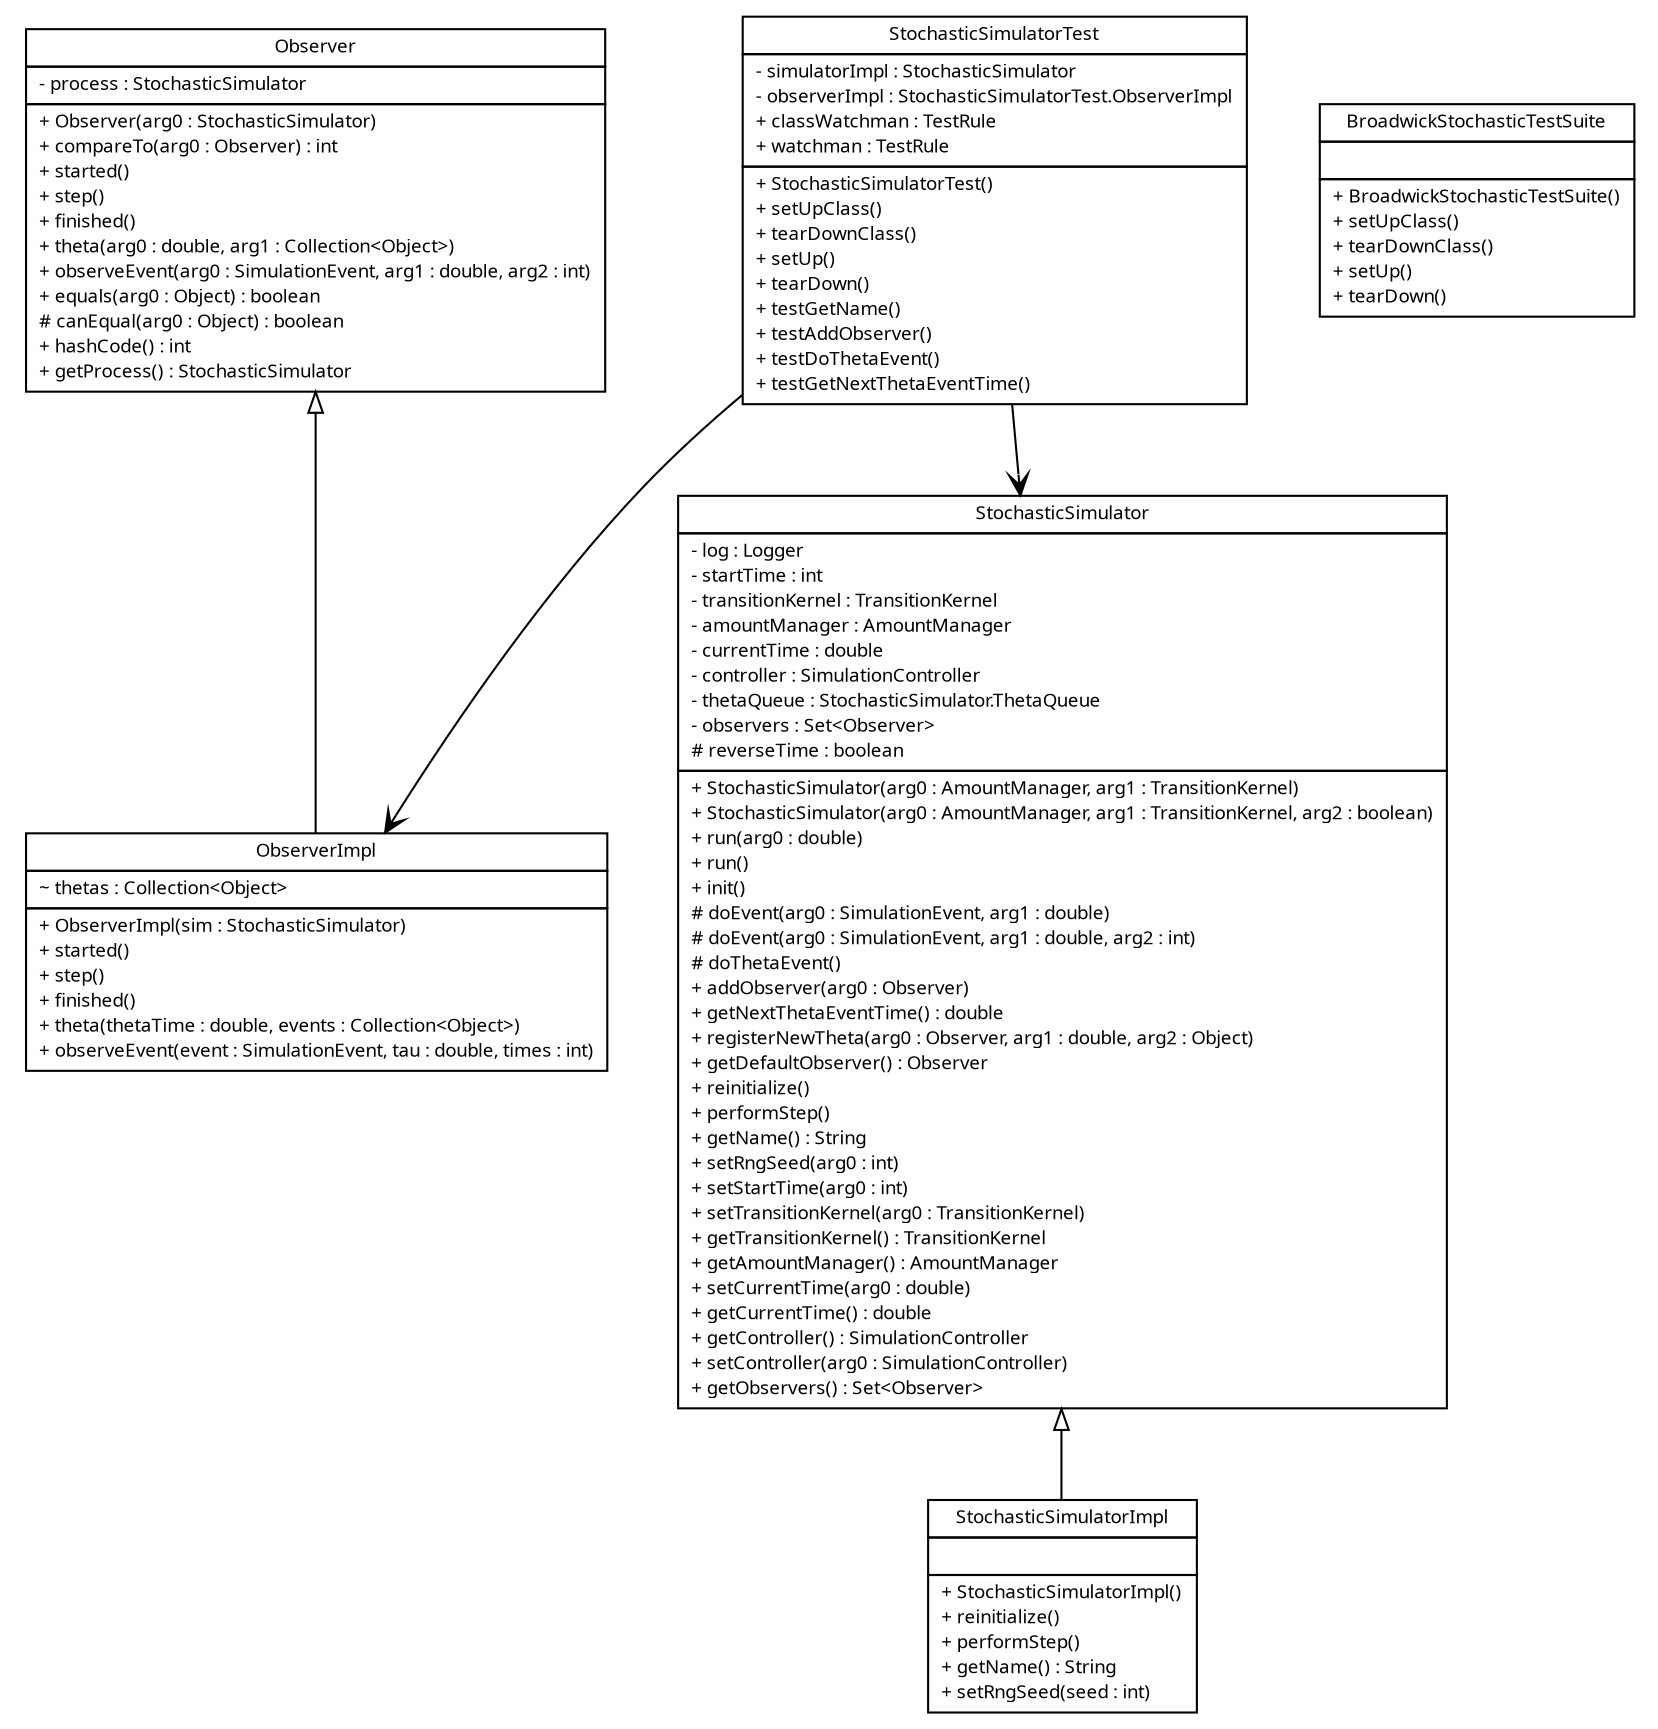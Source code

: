 #!/usr/local/bin/dot
#
# Class diagram 
# Generated by UMLGraph version R5_6 (http://www.umlgraph.org/)
#

digraph G {
	edge [fontname="Trebuchet MS",fontsize=10,labelfontname="Trebuchet MS",labelfontsize=10];
	node [fontname="Trebuchet MS",fontsize=10,shape=plaintext];
	nodesep=0.25;
	ranksep=0.5;
	// broadwick.stochastic.StochasticSimulatorTest
	c460 [label=<<table title="broadwick.stochastic.StochasticSimulatorTest" border="0" cellborder="1" cellspacing="0" cellpadding="2" port="p" href="./StochasticSimulatorTest.html">
		<tr><td><table border="0" cellspacing="0" cellpadding="1">
<tr><td align="center" balign="center"><font face="Trebuchet MS"> StochasticSimulatorTest </font></td></tr>
		</table></td></tr>
		<tr><td><table border="0" cellspacing="0" cellpadding="1">
<tr><td align="left" balign="left"> - simulatorImpl : StochasticSimulator </td></tr>
<tr><td align="left" balign="left"> - observerImpl : StochasticSimulatorTest.ObserverImpl </td></tr>
<tr><td align="left" balign="left"> + classWatchman : TestRule </td></tr>
<tr><td align="left" balign="left"> + watchman : TestRule </td></tr>
		</table></td></tr>
		<tr><td><table border="0" cellspacing="0" cellpadding="1">
<tr><td align="left" balign="left"> + StochasticSimulatorTest() </td></tr>
<tr><td align="left" balign="left"> + setUpClass() </td></tr>
<tr><td align="left" balign="left"> + tearDownClass() </td></tr>
<tr><td align="left" balign="left"> + setUp() </td></tr>
<tr><td align="left" balign="left"> + tearDown() </td></tr>
<tr><td align="left" balign="left"> + testGetName() </td></tr>
<tr><td align="left" balign="left"> + testAddObserver() </td></tr>
<tr><td align="left" balign="left"> + testDoThetaEvent() </td></tr>
<tr><td align="left" balign="left"> + testGetNextThetaEventTime() </td></tr>
		</table></td></tr>
		</table>>, URL="./StochasticSimulatorTest.html", fontname="Trebuchet MS", fontcolor="black", fontsize=9.0];
	// broadwick.stochastic.StochasticSimulatorTest.StochasticSimulatorImpl
	c461 [label=<<table title="broadwick.stochastic.StochasticSimulatorTest.StochasticSimulatorImpl" border="0" cellborder="1" cellspacing="0" cellpadding="2" port="p" href="./StochasticSimulatorTest.StochasticSimulatorImpl.html">
		<tr><td><table border="0" cellspacing="0" cellpadding="1">
<tr><td align="center" balign="center"><font face="Trebuchet MS"> StochasticSimulatorImpl </font></td></tr>
		</table></td></tr>
		<tr><td><table border="0" cellspacing="0" cellpadding="1">
<tr><td align="left" balign="left">  </td></tr>
		</table></td></tr>
		<tr><td><table border="0" cellspacing="0" cellpadding="1">
<tr><td align="left" balign="left"> + StochasticSimulatorImpl() </td></tr>
<tr><td align="left" balign="left"> + reinitialize() </td></tr>
<tr><td align="left" balign="left"> + performStep() </td></tr>
<tr><td align="left" balign="left"> + getName() : String </td></tr>
<tr><td align="left" balign="left"> + setRngSeed(seed : int) </td></tr>
		</table></td></tr>
		</table>>, URL="./StochasticSimulatorTest.StochasticSimulatorImpl.html", fontname="Trebuchet MS", fontcolor="black", fontsize=9.0];
	// broadwick.stochastic.StochasticSimulatorTest.ObserverImpl
	c462 [label=<<table title="broadwick.stochastic.StochasticSimulatorTest.ObserverImpl" border="0" cellborder="1" cellspacing="0" cellpadding="2" port="p" href="./StochasticSimulatorTest.ObserverImpl.html">
		<tr><td><table border="0" cellspacing="0" cellpadding="1">
<tr><td align="center" balign="center"><font face="Trebuchet MS"> ObserverImpl </font></td></tr>
		</table></td></tr>
		<tr><td><table border="0" cellspacing="0" cellpadding="1">
<tr><td align="left" balign="left"> ~ thetas : Collection&lt;Object&gt; </td></tr>
		</table></td></tr>
		<tr><td><table border="0" cellspacing="0" cellpadding="1">
<tr><td align="left" balign="left"> + ObserverImpl(sim : StochasticSimulator) </td></tr>
<tr><td align="left" balign="left"> + started() </td></tr>
<tr><td align="left" balign="left"> + step() </td></tr>
<tr><td align="left" balign="left"> + finished() </td></tr>
<tr><td align="left" balign="left"> + theta(thetaTime : double, events : Collection&lt;Object&gt;) </td></tr>
<tr><td align="left" balign="left"> + observeEvent(event : SimulationEvent, tau : double, times : int) </td></tr>
		</table></td></tr>
		</table>>, URL="./StochasticSimulatorTest.ObserverImpl.html", fontname="Trebuchet MS", fontcolor="black", fontsize=9.0];
	// broadwick.stochastic.BroadwickStochasticTestSuite
	c463 [label=<<table title="broadwick.stochastic.BroadwickStochasticTestSuite" border="0" cellborder="1" cellspacing="0" cellpadding="2" port="p" href="./BroadwickStochasticTestSuite.html">
		<tr><td><table border="0" cellspacing="0" cellpadding="1">
<tr><td align="center" balign="center"><font face="Trebuchet MS"> BroadwickStochasticTestSuite </font></td></tr>
		</table></td></tr>
		<tr><td><table border="0" cellspacing="0" cellpadding="1">
<tr><td align="left" balign="left">  </td></tr>
		</table></td></tr>
		<tr><td><table border="0" cellspacing="0" cellpadding="1">
<tr><td align="left" balign="left"> + BroadwickStochasticTestSuite() </td></tr>
<tr><td align="left" balign="left"> + setUpClass() </td></tr>
<tr><td align="left" balign="left"> + tearDownClass() </td></tr>
<tr><td align="left" balign="left"> + setUp() </td></tr>
<tr><td align="left" balign="left"> + tearDown() </td></tr>
		</table></td></tr>
		</table>>, URL="./BroadwickStochasticTestSuite.html", fontname="Trebuchet MS", fontcolor="black", fontsize=9.0];
	//broadwick.stochastic.StochasticSimulatorTest.StochasticSimulatorImpl extends broadwick.stochastic.StochasticSimulator
	c466:p -> c461:p [dir=back,arrowtail=empty];
	//broadwick.stochastic.StochasticSimulatorTest.ObserverImpl extends broadwick.stochastic.Observer
	c467:p -> c462:p [dir=back,arrowtail=empty];
	// broadwick.stochastic.StochasticSimulatorTest NAVASSOC broadwick.stochastic.StochasticSimulator
	c460:p -> c466:p [taillabel="", label="", headlabel="", fontname="Trebuchet MS", fontcolor="black", fontsize=10.0, color="black", arrowhead=open];
	// broadwick.stochastic.StochasticSimulatorTest NAVASSOC broadwick.stochastic.StochasticSimulatorTest.ObserverImpl
	c460:p -> c462:p [taillabel="", label="", headlabel="", fontname="Trebuchet MS", fontcolor="black", fontsize=10.0, color="black", arrowhead=open];
	// broadwick.stochastic.Observer
	c467 [label=<<table title="broadwick.stochastic.Observer" border="0" cellborder="1" cellspacing="0" cellpadding="2" port="p" href="http://java.sun.com/j2se/1.4.2/docs/api/broadwick/stochastic/Observer.html">
		<tr><td><table border="0" cellspacing="0" cellpadding="1">
<tr><td align="center" balign="center"><font face="Trebuchet MS"> Observer </font></td></tr>
		</table></td></tr>
		<tr><td><table border="0" cellspacing="0" cellpadding="1">
<tr><td align="left" balign="left"> - process : StochasticSimulator </td></tr>
		</table></td></tr>
		<tr><td><table border="0" cellspacing="0" cellpadding="1">
<tr><td align="left" balign="left"> + Observer(arg0 : StochasticSimulator) </td></tr>
<tr><td align="left" balign="left"> + compareTo(arg0 : Observer) : int </td></tr>
<tr><td align="left" balign="left"><font face="Trebuchet MS" point-size="9.0"> + started() </font></td></tr>
<tr><td align="left" balign="left"><font face="Trebuchet MS" point-size="9.0"> + step() </font></td></tr>
<tr><td align="left" balign="left"><font face="Trebuchet MS" point-size="9.0"> + finished() </font></td></tr>
<tr><td align="left" balign="left"><font face="Trebuchet MS" point-size="9.0"> + theta(arg0 : double, arg1 : Collection&lt;Object&gt;) </font></td></tr>
<tr><td align="left" balign="left"><font face="Trebuchet MS" point-size="9.0"> + observeEvent(arg0 : SimulationEvent, arg1 : double, arg2 : int) </font></td></tr>
<tr><td align="left" balign="left"> + equals(arg0 : Object) : boolean </td></tr>
<tr><td align="left" balign="left"> # canEqual(arg0 : Object) : boolean </td></tr>
<tr><td align="left" balign="left"> + hashCode() : int </td></tr>
<tr><td align="left" balign="left"> + getProcess() : StochasticSimulator </td></tr>
		</table></td></tr>
		</table>>, URL="http://java.sun.com/j2se/1.4.2/docs/api/broadwick/stochastic/Observer.html", fontname="Trebuchet MS", fontcolor="black", fontsize=9.0];
	// broadwick.stochastic.StochasticSimulator
	c466 [label=<<table title="broadwick.stochastic.StochasticSimulator" border="0" cellborder="1" cellspacing="0" cellpadding="2" port="p" href="http://java.sun.com/j2se/1.4.2/docs/api/broadwick/stochastic/StochasticSimulator.html">
		<tr><td><table border="0" cellspacing="0" cellpadding="1">
<tr><td align="center" balign="center"><font face="Trebuchet MS"> StochasticSimulator </font></td></tr>
		</table></td></tr>
		<tr><td><table border="0" cellspacing="0" cellpadding="1">
<tr><td align="left" balign="left"> - log : Logger </td></tr>
<tr><td align="left" balign="left"> - startTime : int </td></tr>
<tr><td align="left" balign="left"> - transitionKernel : TransitionKernel </td></tr>
<tr><td align="left" balign="left"> - amountManager : AmountManager </td></tr>
<tr><td align="left" balign="left"> - currentTime : double </td></tr>
<tr><td align="left" balign="left"> - controller : SimulationController </td></tr>
<tr><td align="left" balign="left"> - thetaQueue : StochasticSimulator.ThetaQueue </td></tr>
<tr><td align="left" balign="left"> - observers : Set&lt;Observer&gt; </td></tr>
<tr><td align="left" balign="left"> # reverseTime : boolean </td></tr>
		</table></td></tr>
		<tr><td><table border="0" cellspacing="0" cellpadding="1">
<tr><td align="left" balign="left"> + StochasticSimulator(arg0 : AmountManager, arg1 : TransitionKernel) </td></tr>
<tr><td align="left" balign="left"> + StochasticSimulator(arg0 : AmountManager, arg1 : TransitionKernel, arg2 : boolean) </td></tr>
<tr><td align="left" balign="left"> + run(arg0 : double) </td></tr>
<tr><td align="left" balign="left"> + run() </td></tr>
<tr><td align="left" balign="left"> + init() </td></tr>
<tr><td align="left" balign="left"> # doEvent(arg0 : SimulationEvent, arg1 : double) </td></tr>
<tr><td align="left" balign="left"> # doEvent(arg0 : SimulationEvent, arg1 : double, arg2 : int) </td></tr>
<tr><td align="left" balign="left"> # doThetaEvent() </td></tr>
<tr><td align="left" balign="left"> + addObserver(arg0 : Observer) </td></tr>
<tr><td align="left" balign="left"> + getNextThetaEventTime() : double </td></tr>
<tr><td align="left" balign="left"> + registerNewTheta(arg0 : Observer, arg1 : double, arg2 : Object) </td></tr>
<tr><td align="left" balign="left"> + getDefaultObserver() : Observer </td></tr>
<tr><td align="left" balign="left"><font face="Trebuchet MS" point-size="9.0"> + reinitialize() </font></td></tr>
<tr><td align="left" balign="left"><font face="Trebuchet MS" point-size="9.0"> + performStep() </font></td></tr>
<tr><td align="left" balign="left"><font face="Trebuchet MS" point-size="9.0"> + getName() : String </font></td></tr>
<tr><td align="left" balign="left"><font face="Trebuchet MS" point-size="9.0"> + setRngSeed(arg0 : int) </font></td></tr>
<tr><td align="left" balign="left"> + setStartTime(arg0 : int) </td></tr>
<tr><td align="left" balign="left"> + setTransitionKernel(arg0 : TransitionKernel) </td></tr>
<tr><td align="left" balign="left"> + getTransitionKernel() : TransitionKernel </td></tr>
<tr><td align="left" balign="left"> + getAmountManager() : AmountManager </td></tr>
<tr><td align="left" balign="left"> + setCurrentTime(arg0 : double) </td></tr>
<tr><td align="left" balign="left"> + getCurrentTime() : double </td></tr>
<tr><td align="left" balign="left"> + getController() : SimulationController </td></tr>
<tr><td align="left" balign="left"> + setController(arg0 : SimulationController) </td></tr>
<tr><td align="left" balign="left"> + getObservers() : Set&lt;Observer&gt; </td></tr>
		</table></td></tr>
		</table>>, URL="http://java.sun.com/j2se/1.4.2/docs/api/broadwick/stochastic/StochasticSimulator.html", fontname="Trebuchet MS", fontcolor="black", fontsize=9.0];
}

